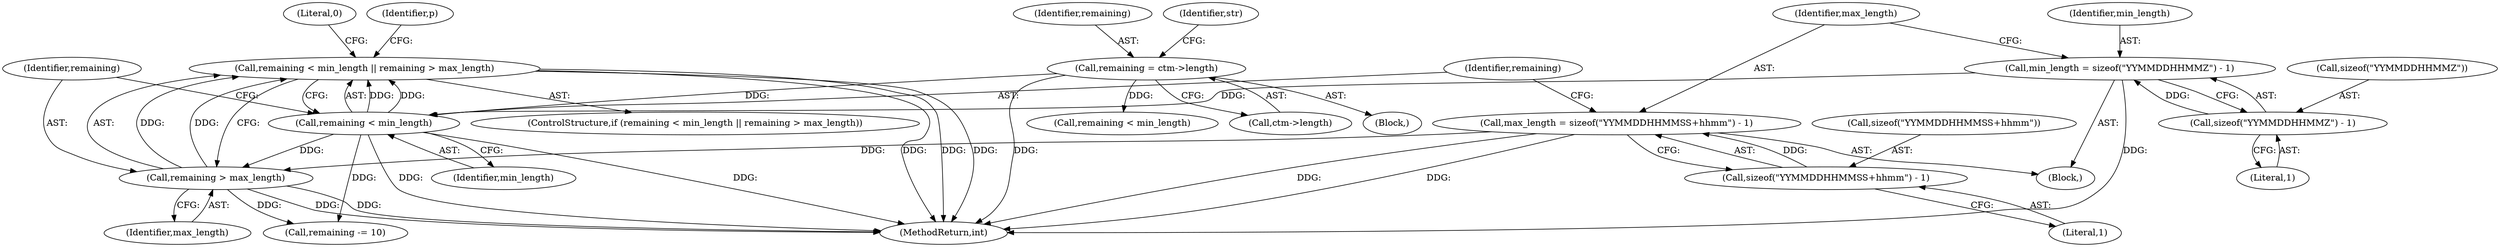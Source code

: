 digraph "0_openssl_f48b83b4fb7d6689584cf25f61ca63a4891f5b11@API" {
"1000160" [label="(Call,remaining < min_length || remaining > max_length)"];
"1000161" [label="(Call,remaining < min_length)"];
"1000126" [label="(Call,remaining = ctm->length)"];
"1000146" [label="(Call,min_length = sizeof(\"YYMMDDHHMMZ\") - 1)"];
"1000148" [label="(Call,sizeof(\"YYMMDDHHMMZ\") - 1)"];
"1000164" [label="(Call,remaining > max_length)"];
"1000153" [label="(Call,max_length = sizeof(\"YYMMDDHHMMSS+hhmm\") - 1)"];
"1000155" [label="(Call,sizeof(\"YYMMDDHHMMSS+hhmm\") - 1)"];
"1000160" [label="(Call,remaining < min_length || remaining > max_length)"];
"1000166" [label="(Identifier,max_length)"];
"1000148" [label="(Call,sizeof(\"YYMMDDHHMMZ\") - 1)"];
"1000179" [label="(Call,remaining -= 10)"];
"1000146" [label="(Call,min_length = sizeof(\"YYMMDDHHMMZ\") - 1)"];
"1000151" [label="(Literal,1)"];
"1000113" [label="(Block,)"];
"1000165" [label="(Identifier,remaining)"];
"1000161" [label="(Call,remaining < min_length)"];
"1000132" [label="(Identifier,str)"];
"1000127" [label="(Identifier,remaining)"];
"1000144" [label="(Block,)"];
"1000200" [label="(Call,remaining < min_length)"];
"1000164" [label="(Call,remaining > max_length)"];
"1000163" [label="(Identifier,min_length)"];
"1000159" [label="(ControlStructure,if (remaining < min_length || remaining > max_length))"];
"1000147" [label="(Identifier,min_length)"];
"1000156" [label="(Call,sizeof(\"YYMMDDHHMMSS+hhmm\"))"];
"1000170" [label="(Identifier,p)"];
"1000158" [label="(Literal,1)"];
"1000153" [label="(Call,max_length = sizeof(\"YYMMDDHHMMSS+hhmm\") - 1)"];
"1000168" [label="(Literal,0)"];
"1000155" [label="(Call,sizeof(\"YYMMDDHHMMSS+hhmm\") - 1)"];
"1000162" [label="(Identifier,remaining)"];
"1000149" [label="(Call,sizeof(\"YYMMDDHHMMZ\"))"];
"1000126" [label="(Call,remaining = ctm->length)"];
"1000570" [label="(MethodReturn,int)"];
"1000154" [label="(Identifier,max_length)"];
"1000128" [label="(Call,ctm->length)"];
"1000160" -> "1000159"  [label="AST: "];
"1000160" -> "1000161"  [label="CFG: "];
"1000160" -> "1000164"  [label="CFG: "];
"1000161" -> "1000160"  [label="AST: "];
"1000164" -> "1000160"  [label="AST: "];
"1000168" -> "1000160"  [label="CFG: "];
"1000170" -> "1000160"  [label="CFG: "];
"1000160" -> "1000570"  [label="DDG: "];
"1000160" -> "1000570"  [label="DDG: "];
"1000160" -> "1000570"  [label="DDG: "];
"1000161" -> "1000160"  [label="DDG: "];
"1000161" -> "1000160"  [label="DDG: "];
"1000164" -> "1000160"  [label="DDG: "];
"1000164" -> "1000160"  [label="DDG: "];
"1000161" -> "1000163"  [label="CFG: "];
"1000162" -> "1000161"  [label="AST: "];
"1000163" -> "1000161"  [label="AST: "];
"1000165" -> "1000161"  [label="CFG: "];
"1000161" -> "1000570"  [label="DDG: "];
"1000161" -> "1000570"  [label="DDG: "];
"1000126" -> "1000161"  [label="DDG: "];
"1000146" -> "1000161"  [label="DDG: "];
"1000161" -> "1000164"  [label="DDG: "];
"1000161" -> "1000179"  [label="DDG: "];
"1000126" -> "1000113"  [label="AST: "];
"1000126" -> "1000128"  [label="CFG: "];
"1000127" -> "1000126"  [label="AST: "];
"1000128" -> "1000126"  [label="AST: "];
"1000132" -> "1000126"  [label="CFG: "];
"1000126" -> "1000570"  [label="DDG: "];
"1000126" -> "1000200"  [label="DDG: "];
"1000146" -> "1000144"  [label="AST: "];
"1000146" -> "1000148"  [label="CFG: "];
"1000147" -> "1000146"  [label="AST: "];
"1000148" -> "1000146"  [label="AST: "];
"1000154" -> "1000146"  [label="CFG: "];
"1000146" -> "1000570"  [label="DDG: "];
"1000148" -> "1000146"  [label="DDG: "];
"1000148" -> "1000151"  [label="CFG: "];
"1000149" -> "1000148"  [label="AST: "];
"1000151" -> "1000148"  [label="AST: "];
"1000164" -> "1000166"  [label="CFG: "];
"1000165" -> "1000164"  [label="AST: "];
"1000166" -> "1000164"  [label="AST: "];
"1000164" -> "1000570"  [label="DDG: "];
"1000164" -> "1000570"  [label="DDG: "];
"1000153" -> "1000164"  [label="DDG: "];
"1000164" -> "1000179"  [label="DDG: "];
"1000153" -> "1000144"  [label="AST: "];
"1000153" -> "1000155"  [label="CFG: "];
"1000154" -> "1000153"  [label="AST: "];
"1000155" -> "1000153"  [label="AST: "];
"1000162" -> "1000153"  [label="CFG: "];
"1000153" -> "1000570"  [label="DDG: "];
"1000153" -> "1000570"  [label="DDG: "];
"1000155" -> "1000153"  [label="DDG: "];
"1000155" -> "1000158"  [label="CFG: "];
"1000156" -> "1000155"  [label="AST: "];
"1000158" -> "1000155"  [label="AST: "];
}
